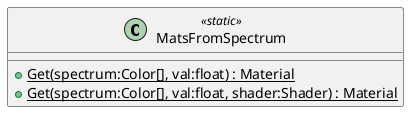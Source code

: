 @startuml
class MatsFromSpectrum <<static>> {
    + {static} Get(spectrum:Color[], val:float) : Material
    + {static} Get(spectrum:Color[], val:float, shader:Shader) : Material
}
@enduml
